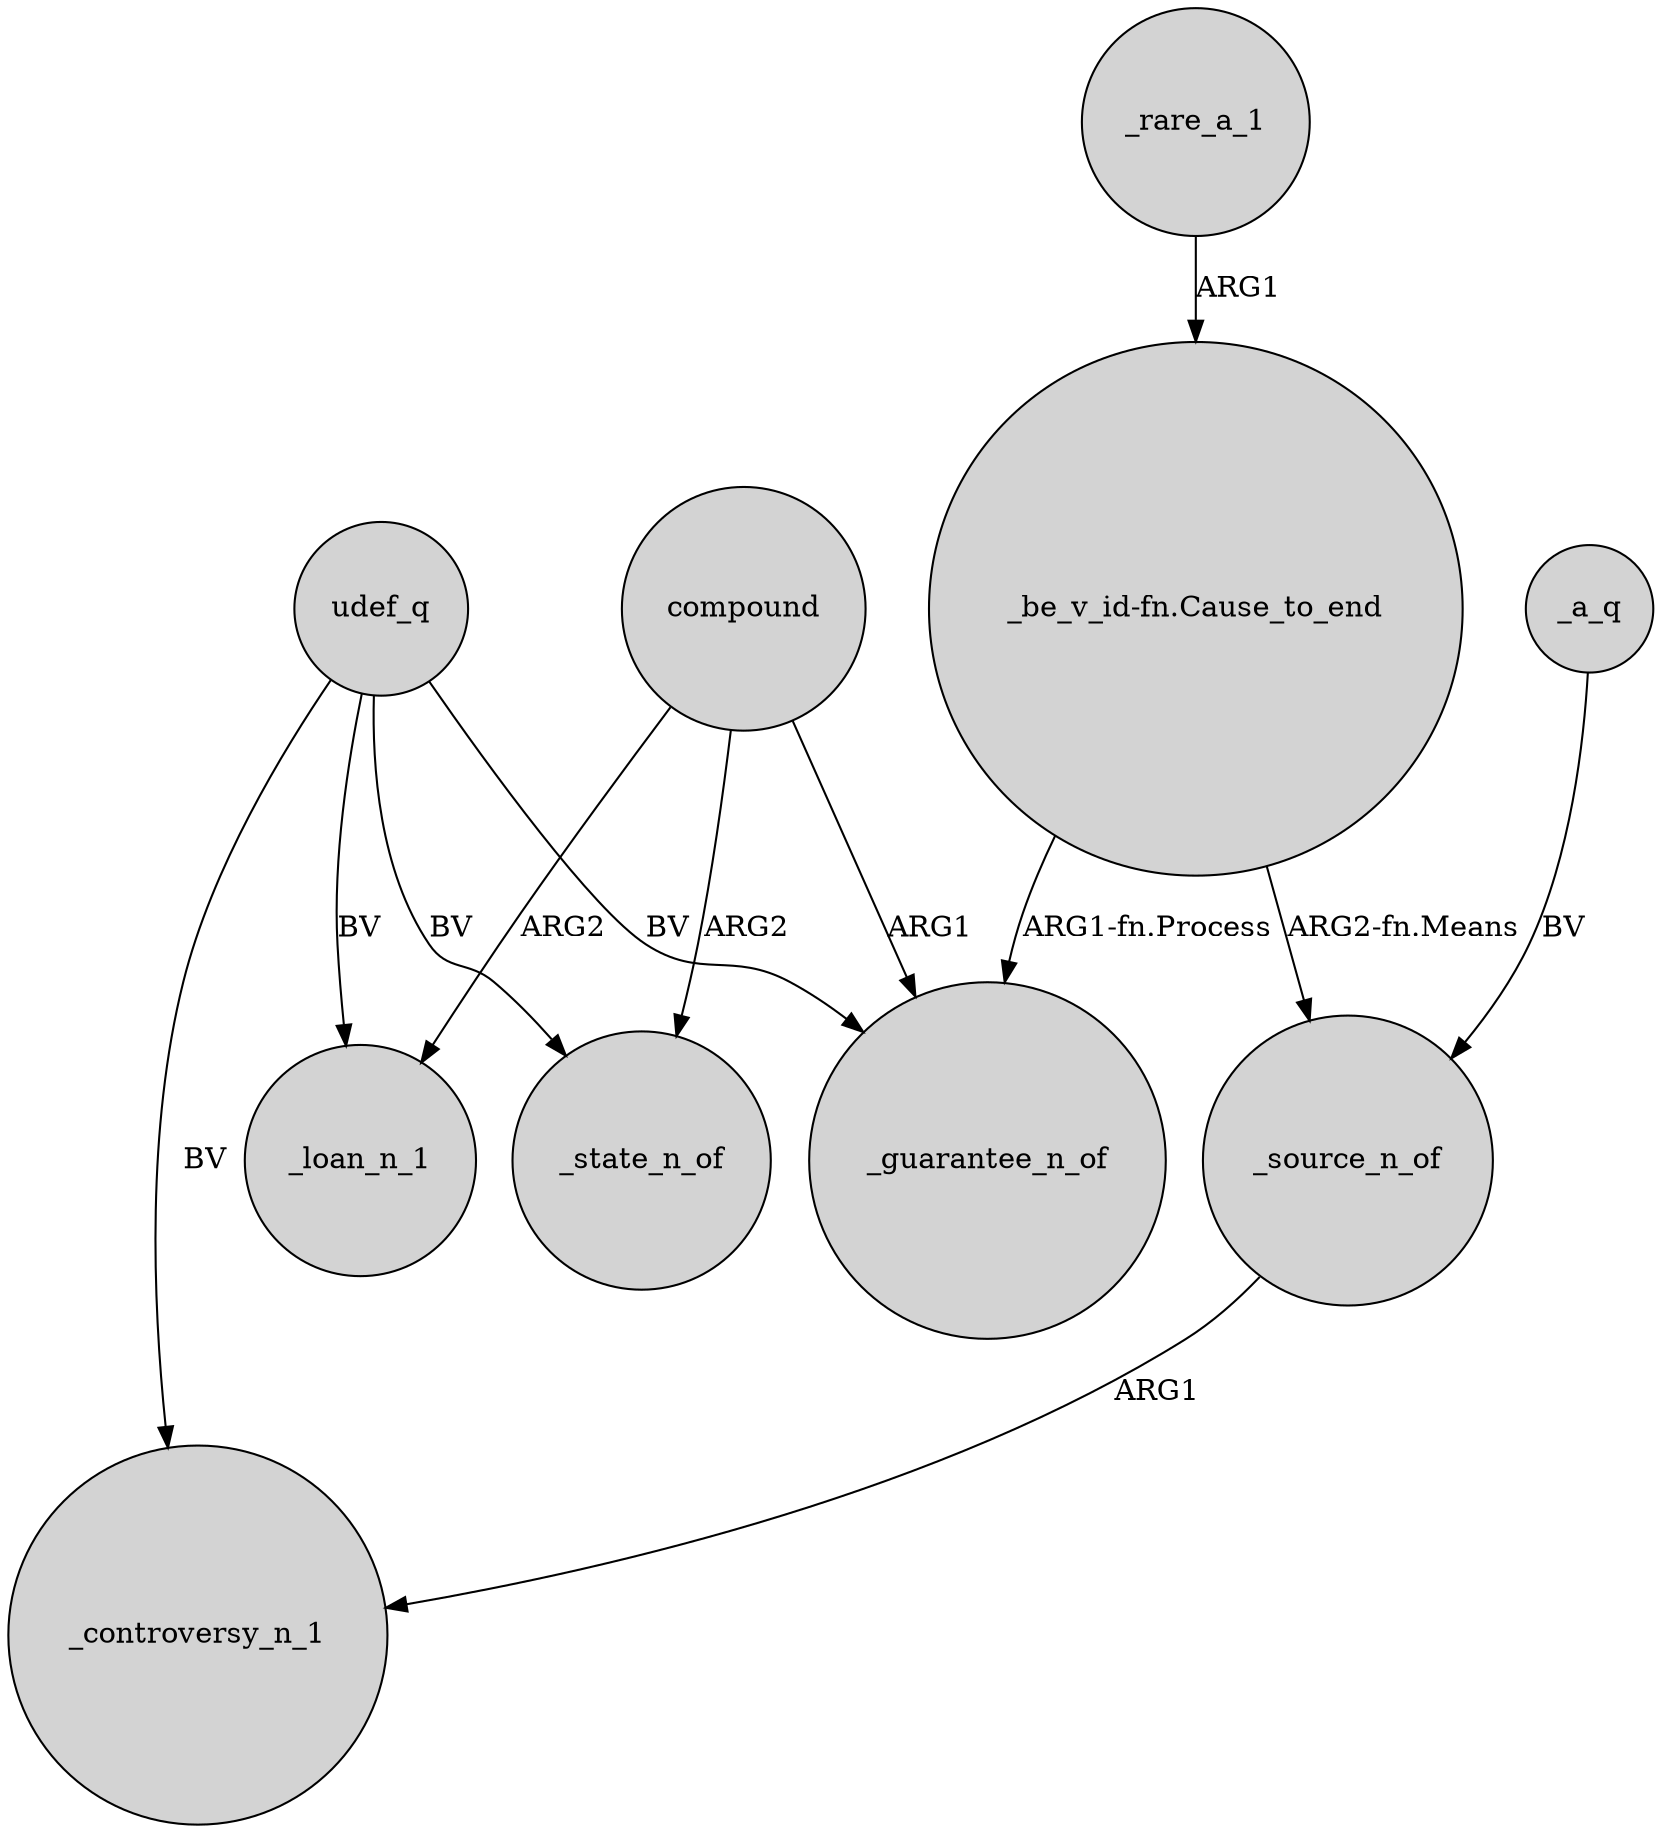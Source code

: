 digraph {
	node [shape=circle style=filled]
	"_be_v_id-fn.Cause_to_end" -> _source_n_of [label="ARG2-fn.Means"]
	"_be_v_id-fn.Cause_to_end" -> _guarantee_n_of [label="ARG1-fn.Process"]
	compound -> _state_n_of [label=ARG2]
	udef_q -> _loan_n_1 [label=BV]
	_source_n_of -> _controversy_n_1 [label=ARG1]
	udef_q -> _guarantee_n_of [label=BV]
	_a_q -> _source_n_of [label=BV]
	_rare_a_1 -> "_be_v_id-fn.Cause_to_end" [label=ARG1]
	udef_q -> _state_n_of [label=BV]
	udef_q -> _controversy_n_1 [label=BV]
	compound -> _loan_n_1 [label=ARG2]
	compound -> _guarantee_n_of [label=ARG1]
}
